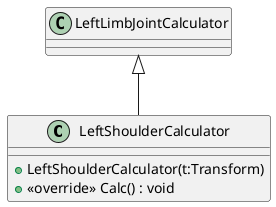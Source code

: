 @startuml
class LeftShoulderCalculator {
    + LeftShoulderCalculator(t:Transform)
    + <<override>> Calc() : void
}
LeftLimbJointCalculator <|-- LeftShoulderCalculator
@enduml

